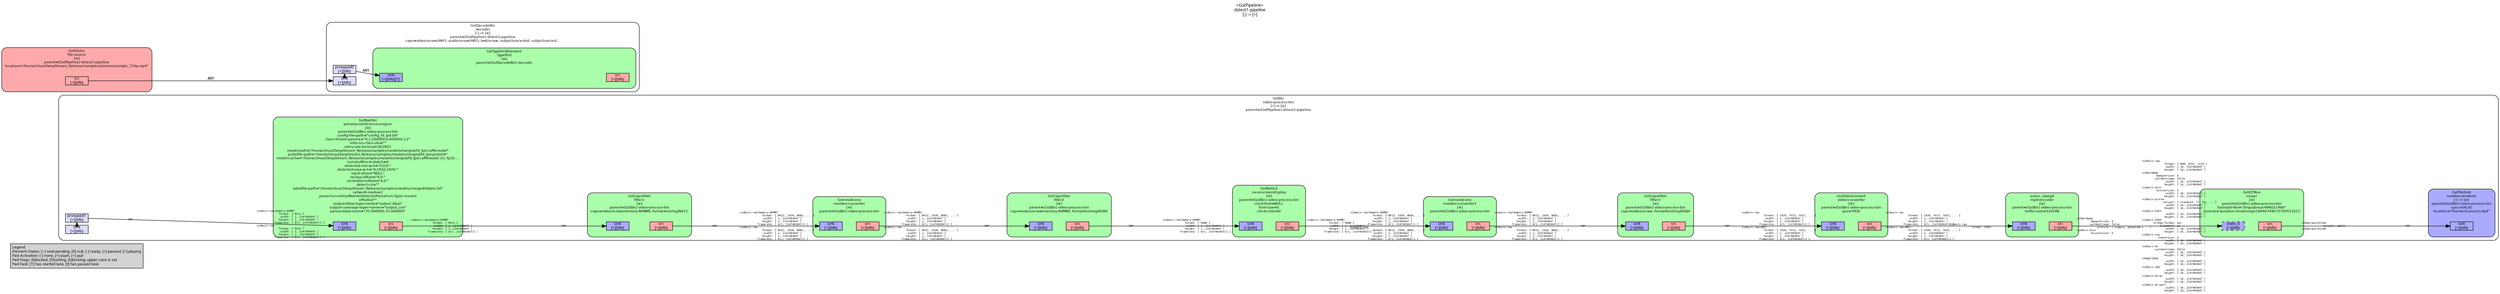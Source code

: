 digraph pipeline {
  rankdir=LR;
  fontname="sans";
  fontsize="10";
  labelloc=t;
  nodesep=.1;
  ranksep=.2;
  label="<GstPipeline>\ndstest1-pipeline\n[-] -> [>]";
  node [style="filled,rounded", shape=box, fontsize="9", fontname="sans", margin="0.0,0.0"];
  edge [labelfontsize="6", fontsize="9", fontname="monospace"];
  
  legend [
    pos="0,0!",
    margin="0.05,0.05",
    style="filled",
    label="Legend\lElement-States: [~] void-pending, [0] null, [-] ready, [=] paused, [>] playing\lPad-Activation: [-] none, [>] push, [<] pull\lPad-Flags: [b]locked, [f]lushing, [b]locking; upper-case is set\lPad-Task: [T] has started task, [t] has paused task\l",
  ];
  subgraph cluster_video_process_bin_0x14e2060 {
    fontname="Bitstream Vera Sans";
    fontsize="8";
    style="filled,rounded";
    color=black;
    label="GstBin\nvideo-process-bin\n[-] -> [=]\nparent=(GstPipeline) dstest1-pipeline";
    subgraph cluster_video_process_bin_0x14e2060_sink {
      label="";
      style="invis";
      _proxypad1_0x14d2360 [color=black, fillcolor="#ddddff", label="proxypad1\n[>][bfb]", height="0.2", style="filled,solid"];
    video_process_bin_0x14e2060_sink_0x14d02c0 -> _proxypad1_0x14d2360 [style=dashed, minlen=0]
      video_process_bin_0x14e2060_sink_0x14d02c0 [color=black, fillcolor="#ddddff", label="sink\n[>][bfb]", height="0.2", style="filled,solid"];
    }

    fillcolor="#ffffff";
    subgraph cluster_nvvideo_renderer_0x18c1410 {
      fontname="Bitstream Vera Sans";
      fontsize="8";
      style="filled,rounded";
      color=black;
      label="GstFileSink\nnvvideo-renderer\n[-] -> [=]\nparent=(GstBin) video-process-bin\nsync=FALSE\nlocation=\"/home/shuo/out.mp4\"";
      subgraph cluster_nvvideo_renderer_0x18c1410_sink {
        label="";
        style="invis";
        nvvideo_renderer_0x18c1410_sink_0x17dcb70 [color=black, fillcolor="#aaaaff", label="sink\n[>][bfb]", height="0.2", style="filled,solid"];
      }

      fillcolor="#aaaaff";
    }

    subgraph cluster_muxer_0x18c2030 {
      fontname="Bitstream Vera Sans";
      fontsize="8";
      style="filled,rounded";
      color=black;
      label="GstQTMux\nmuxer\n[=]\nparent=(GstBin) video-process-bin\nfaststart-file=\"/tmp/qtmux-498021966\"\nreserved-duration-remaining=18446744073709551615";
      subgraph cluster_muxer_0x18c2030_sink {
        label="";
        style="invis";
        muxer_0x18c2030_video_0_0x17ddb30 [color=black, fillcolor="#aaaaff", label="video_0\n[>][bfb]", height="0.2", style="filled,dashed"];
      }

      subgraph cluster_muxer_0x18c2030_src {
        label="";
        style="invis";
        muxer_0x18c2030_src_0x17dc930 [color=black, fillcolor="#ffaaaa", label="src\n[>][bfb]", height="0.2", style="filled,solid"];
      }

      muxer_0x18c2030_video_0_0x17ddb30 -> muxer_0x18c2030_src_0x17dc930 [style="invis"];
      fillcolor="#aaffaa";
    }

    muxer_0x18c2030_src_0x17dc930 -> nvvideo_renderer_0x18c1410_sink_0x17dcb70 [labeldistance="10", labelangle="0", label="                                                  ", taillabel="video/quicktime\l             variant: apple\lvideo/quicktime\l", headlabel="ANY"]
    subgraph cluster_mp4_encoder_0x18b7dd0 {
      fontname="Bitstream Vera Sans";
      fontsize="8";
      style="filled,rounded";
      color=black;
      label="avenc_mpeg4\nmp4-encoder\n[=]\nparent=(GstBin) video-process-bin\nbuffer-size=524288";
      subgraph cluster_mp4_encoder_0x18b7dd0_sink {
        label="";
        style="invis";
        mp4_encoder_0x18b7dd0_sink_0x17dc4b0 [color=black, fillcolor="#aaaaff", label="sink\n[>][bfb]", height="0.2", style="filled,solid"];
      }

      subgraph cluster_mp4_encoder_0x18b7dd0_src {
        label="";
        style="invis";
        mp4_encoder_0x18b7dd0_src_0x17dc6f0 [color=black, fillcolor="#ffaaaa", label="src\n[>][bfb]", height="0.2", style="filled,solid"];
      }

      mp4_encoder_0x18b7dd0_sink_0x17dc4b0 -> mp4_encoder_0x18b7dd0_src_0x17dc6f0 [style="invis"];
      fillcolor="#aaffaa";
    }

    mp4_encoder_0x18b7dd0_src_0x17dc6f0 -> muxer_0x18c2030_video_0_0x17ddb30 [labeldistance="10", labelangle="0", label="                                                  ", taillabel="video/mpeg\l         mpegversion: 4\l        systemstream: false\l             profile: { simple, advanced-s... }\lvideo/x-divx\l         divxversion: 5\l", headlabel="video/x-raw\l              format: { RGB, UYVY, v210 }\l               width: [ 16, 2147483647 ]\l              height: [ 16, 2147483647 ]\lvideo/mpeg\l         mpegversion: 4\l        systemstream: false\l               width: [ 16, 2147483647 ]\l              height: [ 16, 2147483647 ]\lvideo/x-divx\l         divxversion: 5\l               width: [ 16, 2147483647 ]\l              height: [ 16, 2147483647 ]\lvideo/x-prores\l             variant: { standard, lt, hq, ... }\l               width: [ 16, 2147483647 ]\l              height: [ 16, 2147483647 ]\lvideo/x-h263\l               width: [ 16, 2147483647 ]\l              height: [ 16, 2147483647 ]\lvideo/x-h264\l       stream-format: avc\l           alignment: au\l               width: [ 16, 2147483647 ]\l              height: [ 16, 2147483647 ]\lvideo/x-svq\l          svqversion: 3\l               width: [ 16, 2147483647 ]\l              height: [ 16, 2147483647 ]\lvideo/x-dv\l        systemstream: false\l               width: [ 16, 2147483647 ]\l              height: [ 16, 2147483647 ]\limage/jpeg\l               width: [ 16, 2147483647 ]\l              height: [ 16, 2147483647 ]\lvideo/x-vp8\l               width: [ 16, 2147483647 ]\l              height: [ 16, 2147483647 ]\lvideo/x-dirac\l               width: [ 16, 2147483647 ]\l              height: [ 16, 2147483647 ]\lvideo/x-qt-part\l               width: [ 16, 2147483647 ]\l              height: [ 16, 2147483647 ]\l"]
    subgraph cluster_video_converter_0x17e3610 {
      fontname="Bitstream Vera Sans";
      fontsize="8";
      style="filled,rounded";
      color=black;
      label="GstVideoConvert\nvideo-converter\n[=]\nparent=(GstBin) video-process-bin\nqos=TRUE";
      subgraph cluster_video_converter_0x17e3610_sink {
        label="";
        style="invis";
        video_converter_0x17e3610_sink_0x17dc030 [color=black, fillcolor="#aaaaff", label="sink\n[>][bfb]", height="0.2", style="filled,solid"];
      }

      subgraph cluster_video_converter_0x17e3610_src {
        label="";
        style="invis";
        video_converter_0x17e3610_src_0x17dc270 [color=black, fillcolor="#ffaaaa", label="src\n[>][bfb]", height="0.2", style="filled,solid"];
      }

      video_converter_0x17e3610_sink_0x17dc030 -> video_converter_0x17e3610_src_0x17dc270 [style="invis"];
      fillcolor="#aaffaa";
    }

    video_converter_0x17e3610_src_0x17dc270 -> mp4_encoder_0x18b7dd0_sink_0x17dc4b0 [labeldistance="10", labelangle="0", label="                                                  ", taillabel="video/x-raw\l              format: { I420, YV12, YUY2, ... }\l               width: [ 1, 2147483647 ]\l              height: [ 1, 2147483647 ]\l           framerate: [ 0/1, 2147483647/1 ]\lvideo/x-raw(ANY)\l              format: { I420, YV12, YUY2, ... }\l               width: [ 1, 2147483647 ]\l              height: [ 1, 2147483647 ]\l           framerate: [ 0/1, 2147483647/1 ]\l", headlabel="video/x-raw\l              format: I420\l"]
    subgraph cluster_filter3_0x18c6a40 {
      fontname="Bitstream Vera Sans";
      fontsize="8";
      style="filled,rounded";
      color=black;
      label="GstCapsFilter\nfilter3\n[=]\nparent=(GstBin) video-process-bin\ncaps=video/x-raw, format=(string)RGBA";
      subgraph cluster_filter3_0x18c6a40_sink {
        label="";
        style="invis";
        filter3_0x18c6a40_sink_0x17dd6b0 [color=black, fillcolor="#aaaaff", label="sink\n[>][bfb]", height="0.2", style="filled,solid"];
      }

      subgraph cluster_filter3_0x18c6a40_src {
        label="";
        style="invis";
        filter3_0x18c6a40_src_0x17dd8f0 [color=black, fillcolor="#ffaaaa", label="src\n[>][bfb]", height="0.2", style="filled,solid"];
      }

      filter3_0x18c6a40_sink_0x17dd6b0 -> filter3_0x18c6a40_src_0x17dd8f0 [style="invis"];
      fillcolor="#aaffaa";
    }

    filter3_0x18c6a40_src_0x17dd8f0 -> video_converter_0x17e3610_sink_0x17dc030 [labeldistance="10", labelangle="0", label="                                                  ", taillabel="ANY", headlabel="video/x-raw\l              format: { I420, YV12, YUY2, ... }\l               width: [ 1, 2147483647 ]\l              height: [ 1, 2147483647 ]\l           framerate: [ 0/1, 2147483647/1 ]\lvideo/x-raw(ANY)\l              format: { I420, YV12, YUY2, ... }\l               width: [ 1, 2147483647 ]\l              height: [ 1, 2147483647 ]\l           framerate: [ 0/1, 2147483647/1 ]\l"]
    subgraph cluster_nvvideo_converter1_0x17da770 {
      fontname="Bitstream Vera Sans";
      fontsize="8";
      style="filled,rounded";
      color=black;
      label="Gstnvvidconv\nnvvideo-converter1\n[=]\nparent=(GstBin) video-process-bin";
      subgraph cluster_nvvideo_converter1_0x17da770_sink {
        label="";
        style="invis";
        nvvideo_converter1_0x17da770_sink_0x14bfb70 [color=black, fillcolor="#aaaaff", label="sink\n[>][bfb]", height="0.2", style="filled,solid"];
      }

      subgraph cluster_nvvideo_converter1_0x17da770_src {
        label="";
        style="invis";
        nvvideo_converter1_0x17da770_src_0x14bfdb0 [color=black, fillcolor="#ffaaaa", label="src\n[>][bfb]", height="0.2", style="filled,solid"];
      }

      nvvideo_converter1_0x17da770_sink_0x14bfb70 -> nvvideo_converter1_0x17da770_src_0x14bfdb0 [style="invis"];
      fillcolor="#aaffaa";
    }

    nvvideo_converter1_0x17da770_src_0x14bfdb0 -> filter3_0x18c6a40_sink_0x17dd6b0 [labeldistance="10", labelangle="0", label="                                                  ", taillabel="video/x-raw(memory:NVMM)\l              format: { NV12, I420, BGRx, ... }\l               width: [ 1, 2147483647 ]\l              height: [ 1, 2147483647 ]\l           framerate: [ 0/1, 2147483647/1 ]\lvideo/x-raw\l              format: { NV12, I420, BGRx, ... }\l               width: [ 1, 2147483647 ]\l              height: [ 1, 2147483647 ]\l           framerate: [ 0/1, 2147483647/1 ]\l", headlabel="ANY"]
    subgraph cluster_nv_onscreendisplay_0x179a0d0 {
      fontname="Bitstream Vera Sans";
      fontsize="8";
      style="filled,rounded";
      color=black;
      label="GstNvOsd\nnv-onscreendisplay\n[=]\nparent=(GstBin) video-process-bin\nclock-font=NULL\nfont-size=0\nclock-color=0";
      subgraph cluster_nv_onscreendisplay_0x179a0d0_sink {
        label="";
        style="invis";
        nv_onscreendisplay_0x179a0d0_sink_0x14bf6f0 [color=black, fillcolor="#aaaaff", label="sink\n[>][bfb]", height="0.2", style="filled,solid"];
      }

      subgraph cluster_nv_onscreendisplay_0x179a0d0_src {
        label="";
        style="invis";
        nv_onscreendisplay_0x179a0d0_src_0x14bf930 [color=black, fillcolor="#ffaaaa", label="src\n[>][bfb]", height="0.2", style="filled,solid"];
      }

      nv_onscreendisplay_0x179a0d0_sink_0x14bf6f0 -> nv_onscreendisplay_0x179a0d0_src_0x14bf930 [style="invis"];
      fillcolor="#aaffaa";
    }

    nv_onscreendisplay_0x179a0d0_src_0x14bf930 -> nvvideo_converter1_0x17da770_sink_0x14bfb70 [labeldistance="10", labelangle="0", label="                                                  ", taillabel="video/x-raw(memory:NVMM)\l              format: { RGBA }\l               width: [ 1, 2147483647 ]\l              height: [ 1, 2147483647 ]\l           framerate: [ 0/1, 2147483647/1 ]\l", headlabel="video/x-raw(memory:NVMM)\l              format: { NV12, I420, BGRx, ... }\l               width: [ 1, 2147483647 ]\l              height: [ 1, 2147483647 ]\l           framerate: [ 0/1, 2147483647/1 ]\lvideo/x-raw\l              format: { NV12, I420, BGRx, ... }\l               width: [ 1, 2147483647 ]\l              height: [ 1, 2147483647 ]\l           framerate: [ 0/1, 2147483647/1 ]\l"]
    subgraph cluster_filter2_0x18c6710 {
      fontname="Bitstream Vera Sans";
      fontsize="8";
      style="filled,rounded";
      color=black;
      label="GstCapsFilter\nfilter2\n[=]\nparent=(GstBin) video-process-bin\ncaps=video/x-raw(memory:NVMM), format=(string)RGBA";
      subgraph cluster_filter2_0x18c6710_sink {
        label="";
        style="invis";
        filter2_0x18c6710_sink_0x17dd230 [color=black, fillcolor="#aaaaff", label="sink\n[>][bfb]", height="0.2", style="filled,solid"];
      }

      subgraph cluster_filter2_0x18c6710_src {
        label="";
        style="invis";
        filter2_0x18c6710_src_0x17dd470 [color=black, fillcolor="#ffaaaa", label="src\n[>][bfb]", height="0.2", style="filled,solid"];
      }

      filter2_0x18c6710_sink_0x17dd230 -> filter2_0x18c6710_src_0x17dd470 [style="invis"];
      fillcolor="#aaffaa";
    }

    filter2_0x18c6710_src_0x17dd470 -> nv_onscreendisplay_0x179a0d0_sink_0x14bf6f0 [labeldistance="10", labelangle="0", label="                                                  ", taillabel="ANY", headlabel="video/x-raw(memory:NVMM)\l              format: { RGBA }\l               width: [ 1, 2147483647 ]\l              height: [ 1, 2147483647 ]\l           framerate: [ 0/1, 2147483647/1 ]\l"]
    subgraph cluster_nvvideo_converter_0x178c4c0 {
      fontname="Bitstream Vera Sans";
      fontsize="8";
      style="filled,rounded";
      color=black;
      label="Gstnvvidconv\nnvvideo-converter\n[=]\nparent=(GstBin) video-process-bin";
      subgraph cluster_nvvideo_converter_0x178c4c0_sink {
        label="";
        style="invis";
        nvvideo_converter_0x178c4c0_sink_0x14bf270 [color=black, fillcolor="#aaaaff", label="sink\n[>][bfb]", height="0.2", style="filled,solid"];
      }

      subgraph cluster_nvvideo_converter_0x178c4c0_src {
        label="";
        style="invis";
        nvvideo_converter_0x178c4c0_src_0x14bf4b0 [color=black, fillcolor="#ffaaaa", label="src\n[>][bfb]", height="0.2", style="filled,solid"];
      }

      nvvideo_converter_0x178c4c0_sink_0x14bf270 -> nvvideo_converter_0x178c4c0_src_0x14bf4b0 [style="invis"];
      fillcolor="#aaffaa";
    }

    nvvideo_converter_0x178c4c0_src_0x14bf4b0 -> filter2_0x18c6710_sink_0x17dd230 [labeldistance="10", labelangle="0", label="                                                  ", taillabel="video/x-raw(memory:NVMM)\l              format: { NV12, I420, BGRx, ... }\l               width: [ 1, 2147483647 ]\l              height: [ 1, 2147483647 ]\l           framerate: [ 0/1, 2147483647/1 ]\lvideo/x-raw\l              format: { NV12, I420, BGRx, ... }\l               width: [ 1, 2147483647 ]\l              height: [ 1, 2147483647 ]\l           framerate: [ 0/1, 2147483647/1 ]\l", headlabel="ANY"]
    subgraph cluster_filter1_0x18c63e0 {
      fontname="Bitstream Vera Sans";
      fontsize="8";
      style="filled,rounded";
      color=black;
      label="GstCapsFilter\nfilter1\n[=]\nparent=(GstBin) video-process-bin\ncaps=video/x-raw(memory:NVMM), format=(string)NV12";
      subgraph cluster_filter1_0x18c63e0_sink {
        label="";
        style="invis";
        filter1_0x18c63e0_sink_0x17dcdb0 [color=black, fillcolor="#aaaaff", label="sink\n[>][bfb]", height="0.2", style="filled,solid"];
      }

      subgraph cluster_filter1_0x18c63e0_src {
        label="";
        style="invis";
        filter1_0x18c63e0_src_0x17dcff0 [color=black, fillcolor="#ffaaaa", label="src\n[>][bfb]", height="0.2", style="filled,solid"];
      }

      filter1_0x18c63e0_sink_0x17dcdb0 -> filter1_0x18c63e0_src_0x17dcff0 [style="invis"];
      fillcolor="#aaffaa";
    }

    filter1_0x18c63e0_src_0x17dcff0 -> nvvideo_converter_0x178c4c0_sink_0x14bf270 [labeldistance="10", labelangle="0", label="                                                  ", taillabel="ANY", headlabel="video/x-raw(memory:NVMM)\l              format: { NV12, I420, BGRx, ... }\l               width: [ 1, 2147483647 ]\l              height: [ 1, 2147483647 ]\l           framerate: [ 0/1, 2147483647/1 ]\lvideo/x-raw\l              format: { NV12, I420, BGRx, ... }\l               width: [ 1, 2147483647 ]\l              height: [ 1, 2147483647 ]\l           framerate: [ 0/1, 2147483647/1 ]\l"]
    subgraph cluster_primary_nvinference_engine_0x177a900 {
      fontname="Bitstream Vera Sans";
      fontsize="8";
      style="filled,rounded";
      color=black;
      label="GstNvInfer\nprimary-nvinference-engine\n[=]\nparent=(GstBin) video-process-bin\nconfig-file-path=\"config_fd_lpd.txt\"\nclass-thresh-params=\"4,1.200000,0.400000,3,2\"\ninfer-on-class-ids=\"\"\nnet-scale-factor=0.003922\nmodel-path=\"/home/shuo/DeepStream_Release/samples/models/merged/fd_lpd.caffemodel\"\nprotofile-path=\"/home/shuo/DeepStream_Release/samples/models/merged/fd_lpd.prototxt\"\nmodel-cache=\"/home/shuo/DeepStream_Release/samples/models/merged/fd_lpd.caffemodel_b1_fp16.…\nnum-buffers-in-batch=0\ndetected-min-w-h=\"4,0,0:\"\ndetected-max-w-h=\"4,1920,1920:\"\ninput-dims=\"NULL\"\nroi-top-offset=\"4,0:\"\nroi-bottom-offset=\"4,0:\"\ndetect-clr=\"\"\nlabelfile-path=\"/home/shuo/DeepStream_Release/samples/models/merged/labels.txt\"\nnetwork-mode=2\nparse-func=((GstNvInferDetectorParseFuncType) resnet)\noffsets=\"\"\noutput-bbox-layer-name=\"output_bbox\"\noutput-coverage-layer-names=\"output_cov\"\nparser-bbox-norm=\"35.000000;35.000000\"";
      subgraph cluster_primary_nvinference_engine_0x177a900_sink {
        label="";
        style="invis";
        primary_nvinference_engine_0x177a900_sink_0x14bedf0 [color=black, fillcolor="#aaaaff", label="sink\n[>][bfb]", height="0.2", style="filled,solid"];
      }

      subgraph cluster_primary_nvinference_engine_0x177a900_src {
        label="";
        style="invis";
        primary_nvinference_engine_0x177a900_src_0x14bf030 [color=black, fillcolor="#ffaaaa", label="src\n[>][bfb]", height="0.2", style="filled,solid"];
      }

      primary_nvinference_engine_0x177a900_sink_0x14bedf0 -> primary_nvinference_engine_0x177a900_src_0x14bf030 [style="invis"];
      fillcolor="#aaffaa";
    }

    _proxypad1_0x14d2360 -> primary_nvinference_engine_0x177a900_sink_0x14bedf0 [labeldistance="10", labelangle="0", label="                                                  ", taillabel="ANY", headlabel="video/x-raw(memory:NVMM)\l              format: { NV12 }\l               width: [ 1, 2147483647 ]\l              height: [ 1, 2147483647 ]\l           framerate: [ 0/1, 2147483647/1 ]\lvideo/x-raw\l              format: { NV12 }\l               width: [ 1, 2147483647 ]\l              height: [ 1, 2147483647 ]\l           framerate: [ 0/1, 2147483647/1 ]\l"]
    primary_nvinference_engine_0x177a900_src_0x14bf030 -> filter1_0x18c63e0_sink_0x17dcdb0 [labeldistance="10", labelangle="0", label="                                                  ", taillabel="video/x-raw(memory:NVMM)\l              format: { NV12 }\l               width: [ 1, 2147483647 ]\l              height: [ 1, 2147483647 ]\l           framerate: [ 0/1, 2147483647/1 ]\l", headlabel="ANY"]
  }

  subgraph cluster_decoder_0x14c81d0 {
    fontname="Bitstream Vera Sans";
    fontsize="8";
    style="filled,rounded";
    color=black;
    label="GstDecodeBin\ndecoder\n[-] -> [=]\nparent=(GstPipeline) dstest1-pipeline\ncaps=video/x-raw(ANY); audio/x-raw(ANY); text/x-raw; subpicture/x-dvd; subpicture/x-d…";
    subgraph cluster_decoder_0x14c81d0_sink {
      label="";
      style="invis";
      _proxypad0_0x14d2110 [color=black, fillcolor="#ddddff", label="proxypad0\n[<][bfb]", height="0.2", style="filled,solid"];
    decoder_0x14c81d0_sink_0x14d0050 -> _proxypad0_0x14d2110 [style=dashed, minlen=0]
      decoder_0x14c81d0_sink_0x14d0050 [color=black, fillcolor="#ddddff", label="sink\n[<][bfb]", height="0.2", style="filled,solid"];
    }

    fillcolor="#ffffff";
    subgraph cluster_typefind_0x14cb080 {
      fontname="Bitstream Vera Sans";
      fontsize="8";
      style="filled,rounded";
      color=black;
      label="GstTypeFindElement\ntypefind\n[=]\nparent=(GstDecodeBin) decoder";
      subgraph cluster_typefind_0x14cb080_sink {
        label="";
        style="invis";
        typefind_0x14cb080_sink_0x14be2b0 [color=black, fillcolor="#aaaaff", label="sink\n[<][bfb][T]", height="0.2", style="filled,solid"];
      }

      subgraph cluster_typefind_0x14cb080_src {
        label="";
        style="invis";
        typefind_0x14cb080_src_0x14be4f0 [color=black, fillcolor="#ffaaaa", label="src\n[>][bfb]", height="0.2", style="filled,solid"];
      }

      typefind_0x14cb080_sink_0x14be2b0 -> typefind_0x14cb080_src_0x14be4f0 [style="invis"];
      fillcolor="#aaffaa";
    }

    _proxypad0_0x14d2110 -> typefind_0x14cb080_sink_0x14be2b0 [label="ANY"]
  }

  subgraph cluster_file_source_0x14bc100 {
    fontname="Bitstream Vera Sans";
    fontsize="8";
    style="filled,rounded";
    color=black;
    label="GstFileSrc\nfile-source\n[=]\nparent=(GstPipeline) dstest1-pipeline\nlocation=\"/home/shuo/DeepStream_Release/samples/streams/sample_720p.mp4\"";
    subgraph cluster_file_source_0x14bc100_src {
      label="";
      style="invis";
      file_source_0x14bc100_src_0x14be070 [color=black, fillcolor="#ffaaaa", label="src\n[<][bfb]", height="0.2", style="filled,solid"];
    }

    fillcolor="#ffaaaa";
  }

  file_source_0x14bc100_src_0x14be070 -> decoder_0x14c81d0_sink_0x14d0050 [label="ANY"]
}
